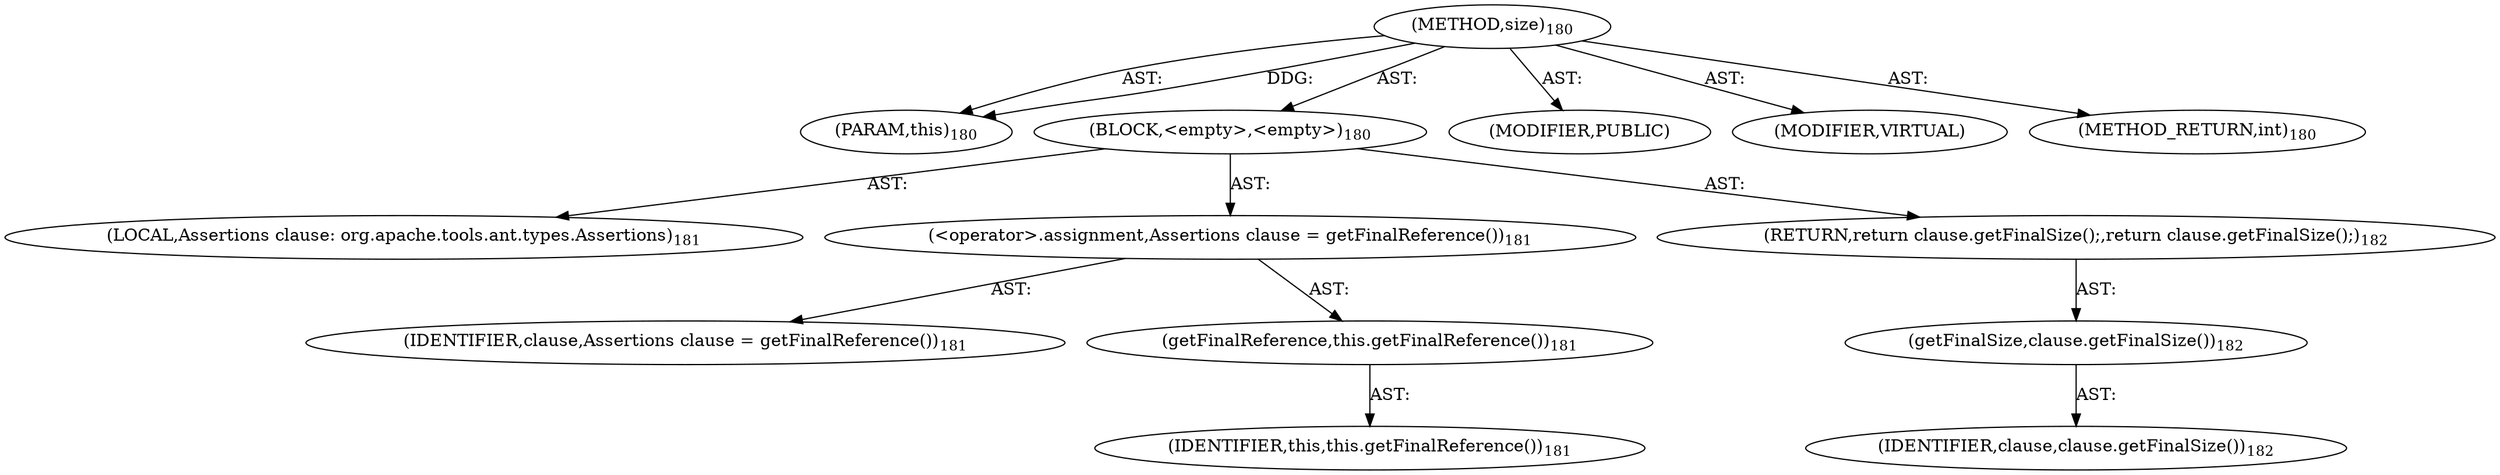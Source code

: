 digraph "size" {  
"111669149701" [label = <(METHOD,size)<SUB>180</SUB>> ]
"115964116997" [label = <(PARAM,this)<SUB>180</SUB>> ]
"25769803786" [label = <(BLOCK,&lt;empty&gt;,&lt;empty&gt;)<SUB>180</SUB>> ]
"94489280514" [label = <(LOCAL,Assertions clause: org.apache.tools.ant.types.Assertions)<SUB>181</SUB>> ]
"30064771103" [label = <(&lt;operator&gt;.assignment,Assertions clause = getFinalReference())<SUB>181</SUB>> ]
"68719476779" [label = <(IDENTIFIER,clause,Assertions clause = getFinalReference())<SUB>181</SUB>> ]
"30064771104" [label = <(getFinalReference,this.getFinalReference())<SUB>181</SUB>> ]
"68719476745" [label = <(IDENTIFIER,this,this.getFinalReference())<SUB>181</SUB>> ]
"146028888066" [label = <(RETURN,return clause.getFinalSize();,return clause.getFinalSize();)<SUB>182</SUB>> ]
"30064771105" [label = <(getFinalSize,clause.getFinalSize())<SUB>182</SUB>> ]
"68719476780" [label = <(IDENTIFIER,clause,clause.getFinalSize())<SUB>182</SUB>> ]
"133143986188" [label = <(MODIFIER,PUBLIC)> ]
"133143986189" [label = <(MODIFIER,VIRTUAL)> ]
"128849018885" [label = <(METHOD_RETURN,int)<SUB>180</SUB>> ]
  "111669149701" -> "115964116997"  [ label = "AST: "] 
  "111669149701" -> "25769803786"  [ label = "AST: "] 
  "111669149701" -> "133143986188"  [ label = "AST: "] 
  "111669149701" -> "133143986189"  [ label = "AST: "] 
  "111669149701" -> "128849018885"  [ label = "AST: "] 
  "25769803786" -> "94489280514"  [ label = "AST: "] 
  "25769803786" -> "30064771103"  [ label = "AST: "] 
  "25769803786" -> "146028888066"  [ label = "AST: "] 
  "30064771103" -> "68719476779"  [ label = "AST: "] 
  "30064771103" -> "30064771104"  [ label = "AST: "] 
  "30064771104" -> "68719476745"  [ label = "AST: "] 
  "146028888066" -> "30064771105"  [ label = "AST: "] 
  "30064771105" -> "68719476780"  [ label = "AST: "] 
  "111669149701" -> "115964116997"  [ label = "DDG: "] 
}
